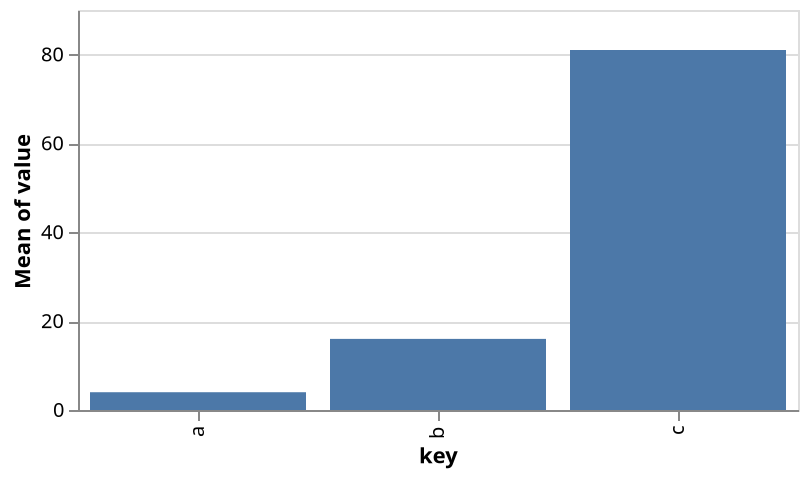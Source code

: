 {"$schema":"https://vega.github.io/schema/vega-lite/v3.json","description":"A simple bar chart with embedded data.","width":360,"data":{"values":[{"a":1,"b":2,"c":3},{"a":2,"b":4,"c":9},{"a":3,"b":8,"c":27},{"a":4,"b":16,"c":81}]},"transform":[{"fold":["a","b","c"]}],"mark":"bar","encoding":{"x":{"field":"key","type":"ordinal"},"y":{"field":"value","type":"quantitative","aggregate":"mean"},"tooltip":{"field":"b","type":"quantitative"}}}